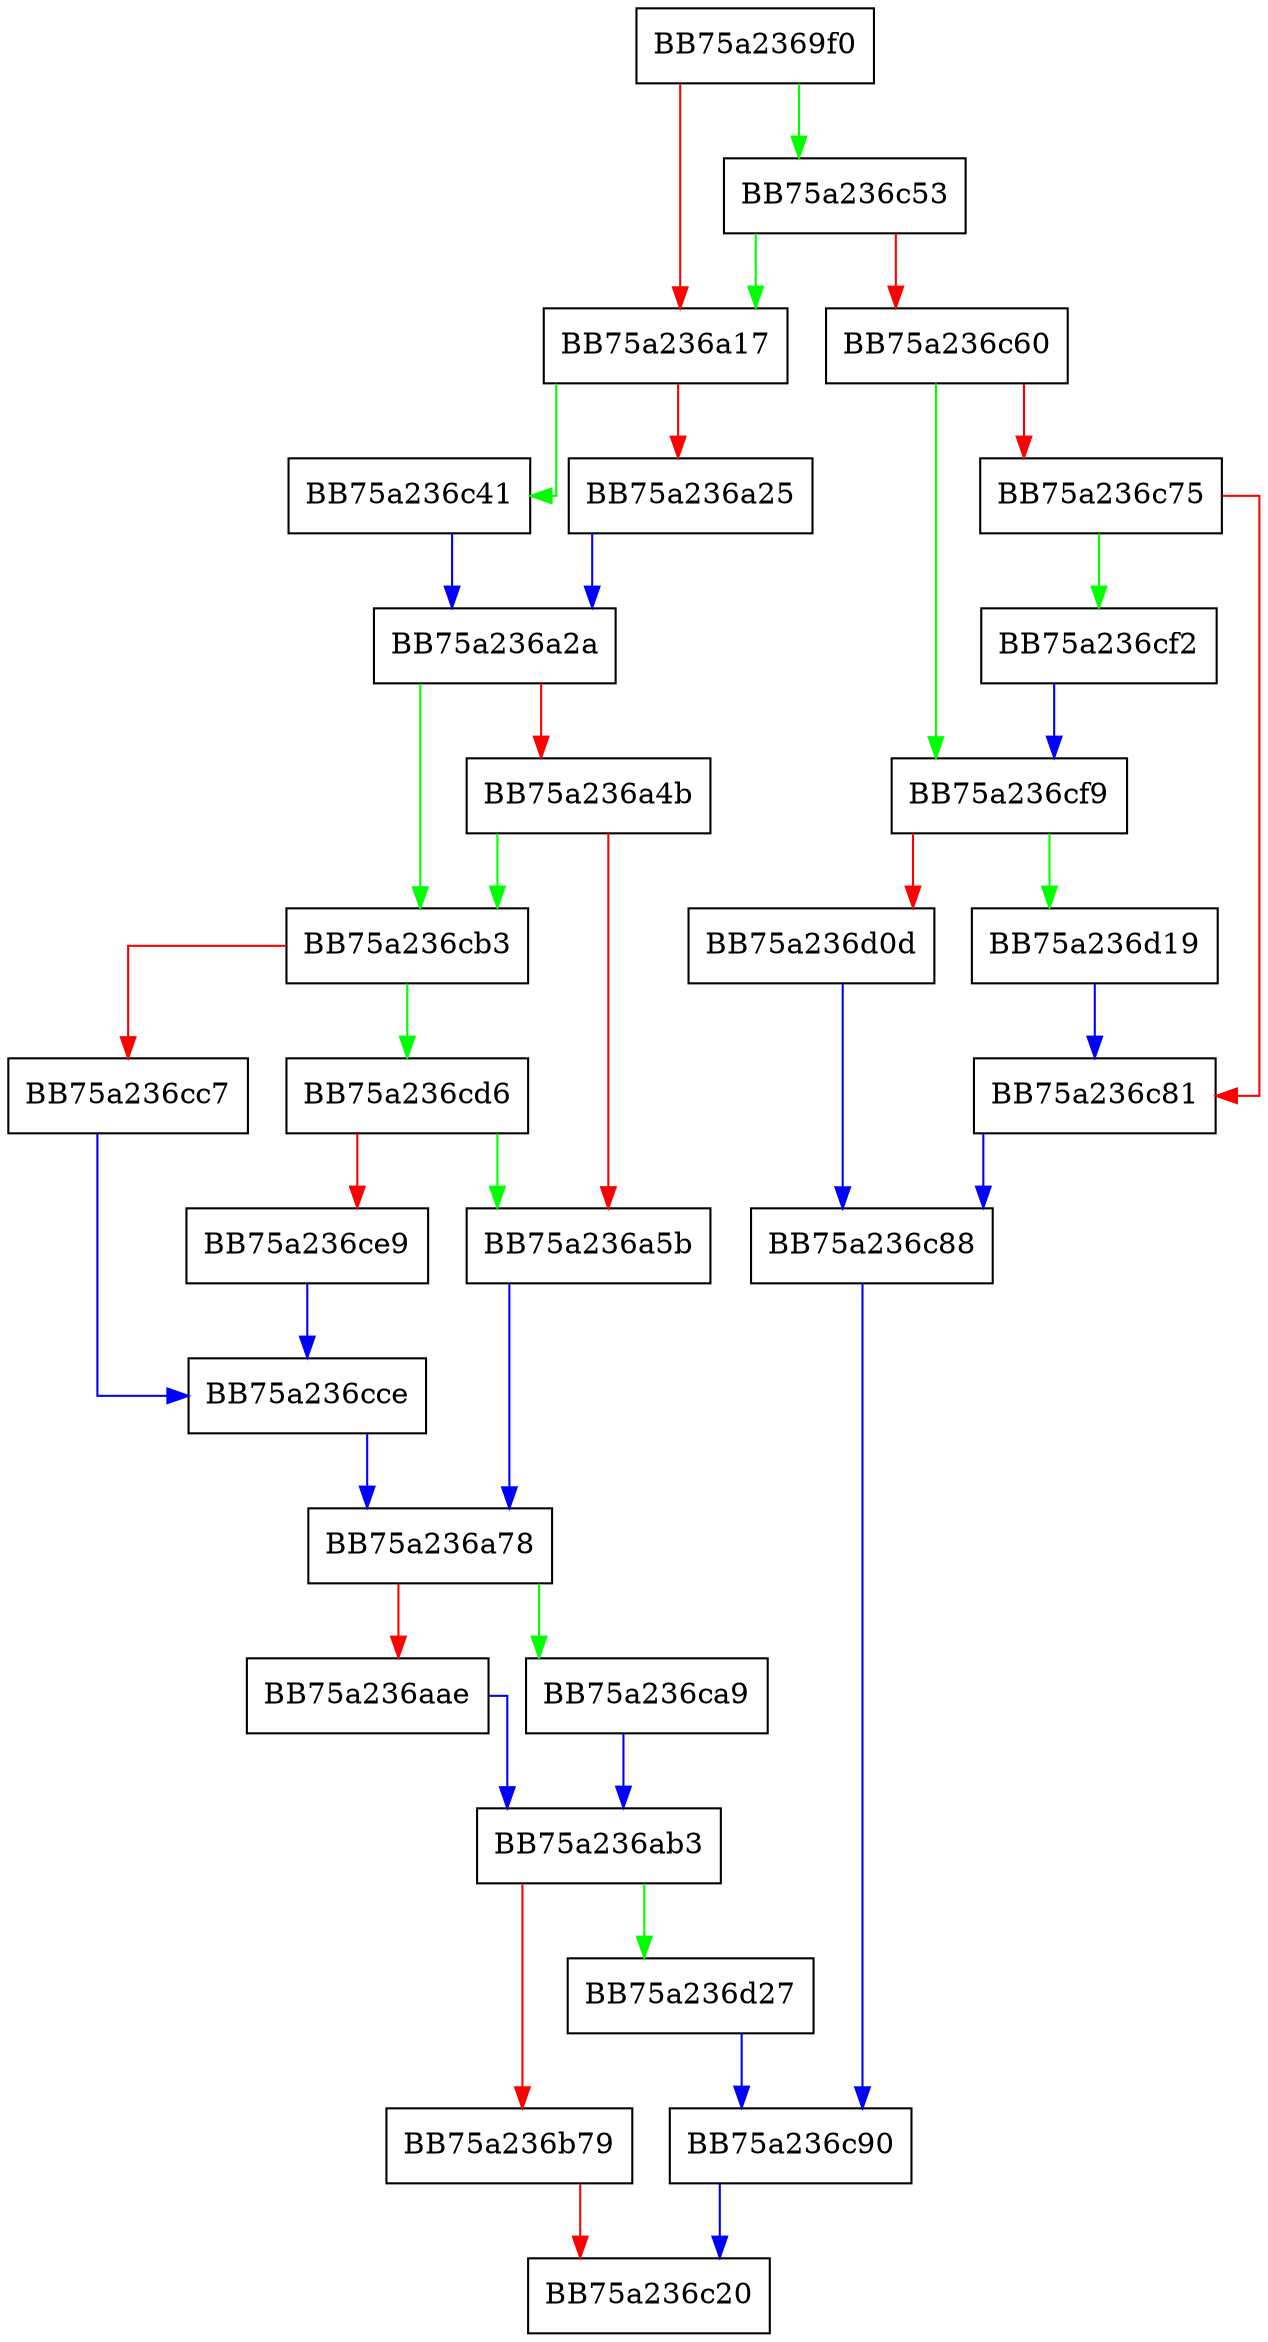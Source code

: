 digraph loopx {
  node [shape="box"];
  graph [splines=ortho];
  BB75a2369f0 -> BB75a236c53 [color="green"];
  BB75a2369f0 -> BB75a236a17 [color="red"];
  BB75a236a17 -> BB75a236c41 [color="green"];
  BB75a236a17 -> BB75a236a25 [color="red"];
  BB75a236a25 -> BB75a236a2a [color="blue"];
  BB75a236a2a -> BB75a236cb3 [color="green"];
  BB75a236a2a -> BB75a236a4b [color="red"];
  BB75a236a4b -> BB75a236cb3 [color="green"];
  BB75a236a4b -> BB75a236a5b [color="red"];
  BB75a236a5b -> BB75a236a78 [color="blue"];
  BB75a236a78 -> BB75a236ca9 [color="green"];
  BB75a236a78 -> BB75a236aae [color="red"];
  BB75a236aae -> BB75a236ab3 [color="blue"];
  BB75a236ab3 -> BB75a236d27 [color="green"];
  BB75a236ab3 -> BB75a236b79 [color="red"];
  BB75a236b79 -> BB75a236c20 [color="red"];
  BB75a236c41 -> BB75a236a2a [color="blue"];
  BB75a236c53 -> BB75a236a17 [color="green"];
  BB75a236c53 -> BB75a236c60 [color="red"];
  BB75a236c60 -> BB75a236cf9 [color="green"];
  BB75a236c60 -> BB75a236c75 [color="red"];
  BB75a236c75 -> BB75a236cf2 [color="green"];
  BB75a236c75 -> BB75a236c81 [color="red"];
  BB75a236c81 -> BB75a236c88 [color="blue"];
  BB75a236c88 -> BB75a236c90 [color="blue"];
  BB75a236c90 -> BB75a236c20 [color="blue"];
  BB75a236ca9 -> BB75a236ab3 [color="blue"];
  BB75a236cb3 -> BB75a236cd6 [color="green"];
  BB75a236cb3 -> BB75a236cc7 [color="red"];
  BB75a236cc7 -> BB75a236cce [color="blue"];
  BB75a236cce -> BB75a236a78 [color="blue"];
  BB75a236cd6 -> BB75a236a5b [color="green"];
  BB75a236cd6 -> BB75a236ce9 [color="red"];
  BB75a236ce9 -> BB75a236cce [color="blue"];
  BB75a236cf2 -> BB75a236cf9 [color="blue"];
  BB75a236cf9 -> BB75a236d19 [color="green"];
  BB75a236cf9 -> BB75a236d0d [color="red"];
  BB75a236d0d -> BB75a236c88 [color="blue"];
  BB75a236d19 -> BB75a236c81 [color="blue"];
  BB75a236d27 -> BB75a236c90 [color="blue"];
}